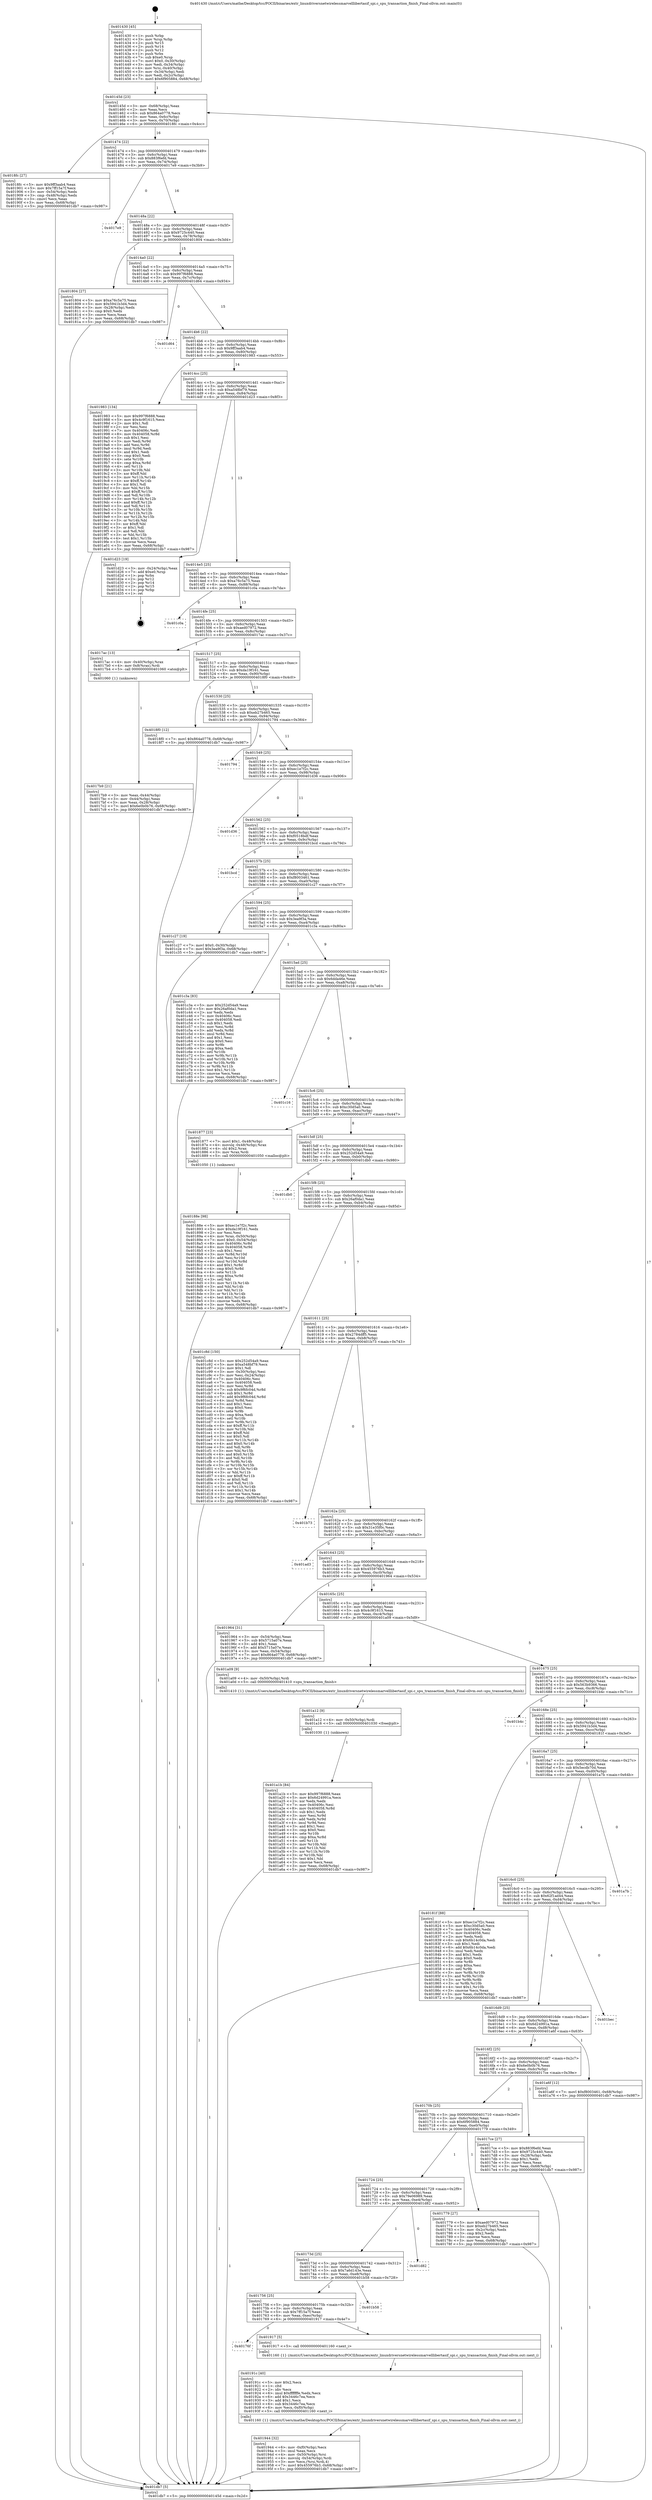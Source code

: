 digraph "0x401430" {
  label = "0x401430 (/mnt/c/Users/mathe/Desktop/tcc/POCII/binaries/extr_linuxdriversnetwirelessmarvelllibertasif_spi.c_spu_transaction_finish_Final-ollvm.out::main(0))"
  labelloc = "t"
  node[shape=record]

  Entry [label="",width=0.3,height=0.3,shape=circle,fillcolor=black,style=filled]
  "0x40145d" [label="{
     0x40145d [23]\l
     | [instrs]\l
     &nbsp;&nbsp;0x40145d \<+3\>: mov -0x68(%rbp),%eax\l
     &nbsp;&nbsp;0x401460 \<+2\>: mov %eax,%ecx\l
     &nbsp;&nbsp;0x401462 \<+6\>: sub $0x864a0778,%ecx\l
     &nbsp;&nbsp;0x401468 \<+3\>: mov %eax,-0x6c(%rbp)\l
     &nbsp;&nbsp;0x40146b \<+3\>: mov %ecx,-0x70(%rbp)\l
     &nbsp;&nbsp;0x40146e \<+6\>: je 00000000004018fc \<main+0x4cc\>\l
  }"]
  "0x4018fc" [label="{
     0x4018fc [27]\l
     | [instrs]\l
     &nbsp;&nbsp;0x4018fc \<+5\>: mov $0x9ff3aab4,%eax\l
     &nbsp;&nbsp;0x401901 \<+5\>: mov $0x7ff15a7f,%ecx\l
     &nbsp;&nbsp;0x401906 \<+3\>: mov -0x54(%rbp),%edx\l
     &nbsp;&nbsp;0x401909 \<+3\>: cmp -0x48(%rbp),%edx\l
     &nbsp;&nbsp;0x40190c \<+3\>: cmovl %ecx,%eax\l
     &nbsp;&nbsp;0x40190f \<+3\>: mov %eax,-0x68(%rbp)\l
     &nbsp;&nbsp;0x401912 \<+5\>: jmp 0000000000401db7 \<main+0x987\>\l
  }"]
  "0x401474" [label="{
     0x401474 [22]\l
     | [instrs]\l
     &nbsp;&nbsp;0x401474 \<+5\>: jmp 0000000000401479 \<main+0x49\>\l
     &nbsp;&nbsp;0x401479 \<+3\>: mov -0x6c(%rbp),%eax\l
     &nbsp;&nbsp;0x40147c \<+5\>: sub $0x883f6efd,%eax\l
     &nbsp;&nbsp;0x401481 \<+3\>: mov %eax,-0x74(%rbp)\l
     &nbsp;&nbsp;0x401484 \<+6\>: je 00000000004017e9 \<main+0x3b9\>\l
  }"]
  Exit [label="",width=0.3,height=0.3,shape=circle,fillcolor=black,style=filled,peripheries=2]
  "0x4017e9" [label="{
     0x4017e9\l
  }", style=dashed]
  "0x40148a" [label="{
     0x40148a [22]\l
     | [instrs]\l
     &nbsp;&nbsp;0x40148a \<+5\>: jmp 000000000040148f \<main+0x5f\>\l
     &nbsp;&nbsp;0x40148f \<+3\>: mov -0x6c(%rbp),%eax\l
     &nbsp;&nbsp;0x401492 \<+5\>: sub $0x9725c440,%eax\l
     &nbsp;&nbsp;0x401497 \<+3\>: mov %eax,-0x78(%rbp)\l
     &nbsp;&nbsp;0x40149a \<+6\>: je 0000000000401804 \<main+0x3d4\>\l
  }"]
  "0x401a1b" [label="{
     0x401a1b [84]\l
     | [instrs]\l
     &nbsp;&nbsp;0x401a1b \<+5\>: mov $0x997f6888,%eax\l
     &nbsp;&nbsp;0x401a20 \<+5\>: mov $0x6d24991a,%ecx\l
     &nbsp;&nbsp;0x401a25 \<+2\>: xor %edx,%edx\l
     &nbsp;&nbsp;0x401a27 \<+7\>: mov 0x40406c,%esi\l
     &nbsp;&nbsp;0x401a2e \<+8\>: mov 0x404058,%r8d\l
     &nbsp;&nbsp;0x401a36 \<+3\>: sub $0x1,%edx\l
     &nbsp;&nbsp;0x401a39 \<+3\>: mov %esi,%r9d\l
     &nbsp;&nbsp;0x401a3c \<+3\>: add %edx,%r9d\l
     &nbsp;&nbsp;0x401a3f \<+4\>: imul %r9d,%esi\l
     &nbsp;&nbsp;0x401a43 \<+3\>: and $0x1,%esi\l
     &nbsp;&nbsp;0x401a46 \<+3\>: cmp $0x0,%esi\l
     &nbsp;&nbsp;0x401a49 \<+4\>: sete %r10b\l
     &nbsp;&nbsp;0x401a4d \<+4\>: cmp $0xa,%r8d\l
     &nbsp;&nbsp;0x401a51 \<+4\>: setl %r11b\l
     &nbsp;&nbsp;0x401a55 \<+3\>: mov %r10b,%bl\l
     &nbsp;&nbsp;0x401a58 \<+3\>: and %r11b,%bl\l
     &nbsp;&nbsp;0x401a5b \<+3\>: xor %r11b,%r10b\l
     &nbsp;&nbsp;0x401a5e \<+3\>: or %r10b,%bl\l
     &nbsp;&nbsp;0x401a61 \<+3\>: test $0x1,%bl\l
     &nbsp;&nbsp;0x401a64 \<+3\>: cmovne %ecx,%eax\l
     &nbsp;&nbsp;0x401a67 \<+3\>: mov %eax,-0x68(%rbp)\l
     &nbsp;&nbsp;0x401a6a \<+5\>: jmp 0000000000401db7 \<main+0x987\>\l
  }"]
  "0x401804" [label="{
     0x401804 [27]\l
     | [instrs]\l
     &nbsp;&nbsp;0x401804 \<+5\>: mov $0xa76c5a75,%eax\l
     &nbsp;&nbsp;0x401809 \<+5\>: mov $0x5941b3d4,%ecx\l
     &nbsp;&nbsp;0x40180e \<+3\>: mov -0x28(%rbp),%edx\l
     &nbsp;&nbsp;0x401811 \<+3\>: cmp $0x0,%edx\l
     &nbsp;&nbsp;0x401814 \<+3\>: cmove %ecx,%eax\l
     &nbsp;&nbsp;0x401817 \<+3\>: mov %eax,-0x68(%rbp)\l
     &nbsp;&nbsp;0x40181a \<+5\>: jmp 0000000000401db7 \<main+0x987\>\l
  }"]
  "0x4014a0" [label="{
     0x4014a0 [22]\l
     | [instrs]\l
     &nbsp;&nbsp;0x4014a0 \<+5\>: jmp 00000000004014a5 \<main+0x75\>\l
     &nbsp;&nbsp;0x4014a5 \<+3\>: mov -0x6c(%rbp),%eax\l
     &nbsp;&nbsp;0x4014a8 \<+5\>: sub $0x997f6888,%eax\l
     &nbsp;&nbsp;0x4014ad \<+3\>: mov %eax,-0x7c(%rbp)\l
     &nbsp;&nbsp;0x4014b0 \<+6\>: je 0000000000401d64 \<main+0x934\>\l
  }"]
  "0x401a12" [label="{
     0x401a12 [9]\l
     | [instrs]\l
     &nbsp;&nbsp;0x401a12 \<+4\>: mov -0x50(%rbp),%rdi\l
     &nbsp;&nbsp;0x401a16 \<+5\>: call 0000000000401030 \<free@plt\>\l
     | [calls]\l
     &nbsp;&nbsp;0x401030 \{1\} (unknown)\l
  }"]
  "0x401d64" [label="{
     0x401d64\l
  }", style=dashed]
  "0x4014b6" [label="{
     0x4014b6 [22]\l
     | [instrs]\l
     &nbsp;&nbsp;0x4014b6 \<+5\>: jmp 00000000004014bb \<main+0x8b\>\l
     &nbsp;&nbsp;0x4014bb \<+3\>: mov -0x6c(%rbp),%eax\l
     &nbsp;&nbsp;0x4014be \<+5\>: sub $0x9ff3aab4,%eax\l
     &nbsp;&nbsp;0x4014c3 \<+3\>: mov %eax,-0x80(%rbp)\l
     &nbsp;&nbsp;0x4014c6 \<+6\>: je 0000000000401983 \<main+0x553\>\l
  }"]
  "0x401944" [label="{
     0x401944 [32]\l
     | [instrs]\l
     &nbsp;&nbsp;0x401944 \<+6\>: mov -0xf0(%rbp),%ecx\l
     &nbsp;&nbsp;0x40194a \<+3\>: imul %eax,%ecx\l
     &nbsp;&nbsp;0x40194d \<+4\>: mov -0x50(%rbp),%rsi\l
     &nbsp;&nbsp;0x401951 \<+4\>: movslq -0x54(%rbp),%rdi\l
     &nbsp;&nbsp;0x401955 \<+3\>: mov %ecx,(%rsi,%rdi,4)\l
     &nbsp;&nbsp;0x401958 \<+7\>: movl $0x455976b3,-0x68(%rbp)\l
     &nbsp;&nbsp;0x40195f \<+5\>: jmp 0000000000401db7 \<main+0x987\>\l
  }"]
  "0x401983" [label="{
     0x401983 [134]\l
     | [instrs]\l
     &nbsp;&nbsp;0x401983 \<+5\>: mov $0x997f6888,%eax\l
     &nbsp;&nbsp;0x401988 \<+5\>: mov $0x4c9f1615,%ecx\l
     &nbsp;&nbsp;0x40198d \<+2\>: mov $0x1,%dl\l
     &nbsp;&nbsp;0x40198f \<+2\>: xor %esi,%esi\l
     &nbsp;&nbsp;0x401991 \<+7\>: mov 0x40406c,%edi\l
     &nbsp;&nbsp;0x401998 \<+8\>: mov 0x404058,%r8d\l
     &nbsp;&nbsp;0x4019a0 \<+3\>: sub $0x1,%esi\l
     &nbsp;&nbsp;0x4019a3 \<+3\>: mov %edi,%r9d\l
     &nbsp;&nbsp;0x4019a6 \<+3\>: add %esi,%r9d\l
     &nbsp;&nbsp;0x4019a9 \<+4\>: imul %r9d,%edi\l
     &nbsp;&nbsp;0x4019ad \<+3\>: and $0x1,%edi\l
     &nbsp;&nbsp;0x4019b0 \<+3\>: cmp $0x0,%edi\l
     &nbsp;&nbsp;0x4019b3 \<+4\>: sete %r10b\l
     &nbsp;&nbsp;0x4019b7 \<+4\>: cmp $0xa,%r8d\l
     &nbsp;&nbsp;0x4019bb \<+4\>: setl %r11b\l
     &nbsp;&nbsp;0x4019bf \<+3\>: mov %r10b,%bl\l
     &nbsp;&nbsp;0x4019c2 \<+3\>: xor $0xff,%bl\l
     &nbsp;&nbsp;0x4019c5 \<+3\>: mov %r11b,%r14b\l
     &nbsp;&nbsp;0x4019c8 \<+4\>: xor $0xff,%r14b\l
     &nbsp;&nbsp;0x4019cc \<+3\>: xor $0x1,%dl\l
     &nbsp;&nbsp;0x4019cf \<+3\>: mov %bl,%r15b\l
     &nbsp;&nbsp;0x4019d2 \<+4\>: and $0xff,%r15b\l
     &nbsp;&nbsp;0x4019d6 \<+3\>: and %dl,%r10b\l
     &nbsp;&nbsp;0x4019d9 \<+3\>: mov %r14b,%r12b\l
     &nbsp;&nbsp;0x4019dc \<+4\>: and $0xff,%r12b\l
     &nbsp;&nbsp;0x4019e0 \<+3\>: and %dl,%r11b\l
     &nbsp;&nbsp;0x4019e3 \<+3\>: or %r10b,%r15b\l
     &nbsp;&nbsp;0x4019e6 \<+3\>: or %r11b,%r12b\l
     &nbsp;&nbsp;0x4019e9 \<+3\>: xor %r12b,%r15b\l
     &nbsp;&nbsp;0x4019ec \<+3\>: or %r14b,%bl\l
     &nbsp;&nbsp;0x4019ef \<+3\>: xor $0xff,%bl\l
     &nbsp;&nbsp;0x4019f2 \<+3\>: or $0x1,%dl\l
     &nbsp;&nbsp;0x4019f5 \<+2\>: and %dl,%bl\l
     &nbsp;&nbsp;0x4019f7 \<+3\>: or %bl,%r15b\l
     &nbsp;&nbsp;0x4019fa \<+4\>: test $0x1,%r15b\l
     &nbsp;&nbsp;0x4019fe \<+3\>: cmovne %ecx,%eax\l
     &nbsp;&nbsp;0x401a01 \<+3\>: mov %eax,-0x68(%rbp)\l
     &nbsp;&nbsp;0x401a04 \<+5\>: jmp 0000000000401db7 \<main+0x987\>\l
  }"]
  "0x4014cc" [label="{
     0x4014cc [25]\l
     | [instrs]\l
     &nbsp;&nbsp;0x4014cc \<+5\>: jmp 00000000004014d1 \<main+0xa1\>\l
     &nbsp;&nbsp;0x4014d1 \<+3\>: mov -0x6c(%rbp),%eax\l
     &nbsp;&nbsp;0x4014d4 \<+5\>: sub $0xa548bf79,%eax\l
     &nbsp;&nbsp;0x4014d9 \<+6\>: mov %eax,-0x84(%rbp)\l
     &nbsp;&nbsp;0x4014df \<+6\>: je 0000000000401d23 \<main+0x8f3\>\l
  }"]
  "0x40191c" [label="{
     0x40191c [40]\l
     | [instrs]\l
     &nbsp;&nbsp;0x40191c \<+5\>: mov $0x2,%ecx\l
     &nbsp;&nbsp;0x401921 \<+1\>: cltd\l
     &nbsp;&nbsp;0x401922 \<+2\>: idiv %ecx\l
     &nbsp;&nbsp;0x401924 \<+6\>: imul $0xfffffffe,%edx,%ecx\l
     &nbsp;&nbsp;0x40192a \<+6\>: add $0x3446c7ea,%ecx\l
     &nbsp;&nbsp;0x401930 \<+3\>: add $0x1,%ecx\l
     &nbsp;&nbsp;0x401933 \<+6\>: sub $0x3446c7ea,%ecx\l
     &nbsp;&nbsp;0x401939 \<+6\>: mov %ecx,-0xf0(%rbp)\l
     &nbsp;&nbsp;0x40193f \<+5\>: call 0000000000401160 \<next_i\>\l
     | [calls]\l
     &nbsp;&nbsp;0x401160 \{1\} (/mnt/c/Users/mathe/Desktop/tcc/POCII/binaries/extr_linuxdriversnetwirelessmarvelllibertasif_spi.c_spu_transaction_finish_Final-ollvm.out::next_i)\l
  }"]
  "0x401d23" [label="{
     0x401d23 [19]\l
     | [instrs]\l
     &nbsp;&nbsp;0x401d23 \<+3\>: mov -0x24(%rbp),%eax\l
     &nbsp;&nbsp;0x401d26 \<+7\>: add $0xe0,%rsp\l
     &nbsp;&nbsp;0x401d2d \<+1\>: pop %rbx\l
     &nbsp;&nbsp;0x401d2e \<+2\>: pop %r12\l
     &nbsp;&nbsp;0x401d30 \<+2\>: pop %r14\l
     &nbsp;&nbsp;0x401d32 \<+2\>: pop %r15\l
     &nbsp;&nbsp;0x401d34 \<+1\>: pop %rbp\l
     &nbsp;&nbsp;0x401d35 \<+1\>: ret\l
  }"]
  "0x4014e5" [label="{
     0x4014e5 [25]\l
     | [instrs]\l
     &nbsp;&nbsp;0x4014e5 \<+5\>: jmp 00000000004014ea \<main+0xba\>\l
     &nbsp;&nbsp;0x4014ea \<+3\>: mov -0x6c(%rbp),%eax\l
     &nbsp;&nbsp;0x4014ed \<+5\>: sub $0xa76c5a75,%eax\l
     &nbsp;&nbsp;0x4014f2 \<+6\>: mov %eax,-0x88(%rbp)\l
     &nbsp;&nbsp;0x4014f8 \<+6\>: je 0000000000401c0a \<main+0x7da\>\l
  }"]
  "0x40176f" [label="{
     0x40176f\l
  }", style=dashed]
  "0x401c0a" [label="{
     0x401c0a\l
  }", style=dashed]
  "0x4014fe" [label="{
     0x4014fe [25]\l
     | [instrs]\l
     &nbsp;&nbsp;0x4014fe \<+5\>: jmp 0000000000401503 \<main+0xd3\>\l
     &nbsp;&nbsp;0x401503 \<+3\>: mov -0x6c(%rbp),%eax\l
     &nbsp;&nbsp;0x401506 \<+5\>: sub $0xaed07972,%eax\l
     &nbsp;&nbsp;0x40150b \<+6\>: mov %eax,-0x8c(%rbp)\l
     &nbsp;&nbsp;0x401511 \<+6\>: je 00000000004017ac \<main+0x37c\>\l
  }"]
  "0x401917" [label="{
     0x401917 [5]\l
     | [instrs]\l
     &nbsp;&nbsp;0x401917 \<+5\>: call 0000000000401160 \<next_i\>\l
     | [calls]\l
     &nbsp;&nbsp;0x401160 \{1\} (/mnt/c/Users/mathe/Desktop/tcc/POCII/binaries/extr_linuxdriversnetwirelessmarvelllibertasif_spi.c_spu_transaction_finish_Final-ollvm.out::next_i)\l
  }"]
  "0x4017ac" [label="{
     0x4017ac [13]\l
     | [instrs]\l
     &nbsp;&nbsp;0x4017ac \<+4\>: mov -0x40(%rbp),%rax\l
     &nbsp;&nbsp;0x4017b0 \<+4\>: mov 0x8(%rax),%rdi\l
     &nbsp;&nbsp;0x4017b4 \<+5\>: call 0000000000401060 \<atoi@plt\>\l
     | [calls]\l
     &nbsp;&nbsp;0x401060 \{1\} (unknown)\l
  }"]
  "0x401517" [label="{
     0x401517 [25]\l
     | [instrs]\l
     &nbsp;&nbsp;0x401517 \<+5\>: jmp 000000000040151c \<main+0xec\>\l
     &nbsp;&nbsp;0x40151c \<+3\>: mov -0x6c(%rbp),%eax\l
     &nbsp;&nbsp;0x40151f \<+5\>: sub $0xda19f161,%eax\l
     &nbsp;&nbsp;0x401524 \<+6\>: mov %eax,-0x90(%rbp)\l
     &nbsp;&nbsp;0x40152a \<+6\>: je 00000000004018f0 \<main+0x4c0\>\l
  }"]
  "0x401756" [label="{
     0x401756 [25]\l
     | [instrs]\l
     &nbsp;&nbsp;0x401756 \<+5\>: jmp 000000000040175b \<main+0x32b\>\l
     &nbsp;&nbsp;0x40175b \<+3\>: mov -0x6c(%rbp),%eax\l
     &nbsp;&nbsp;0x40175e \<+5\>: sub $0x7ff15a7f,%eax\l
     &nbsp;&nbsp;0x401763 \<+6\>: mov %eax,-0xec(%rbp)\l
     &nbsp;&nbsp;0x401769 \<+6\>: je 0000000000401917 \<main+0x4e7\>\l
  }"]
  "0x4018f0" [label="{
     0x4018f0 [12]\l
     | [instrs]\l
     &nbsp;&nbsp;0x4018f0 \<+7\>: movl $0x864a0778,-0x68(%rbp)\l
     &nbsp;&nbsp;0x4018f7 \<+5\>: jmp 0000000000401db7 \<main+0x987\>\l
  }"]
  "0x401530" [label="{
     0x401530 [25]\l
     | [instrs]\l
     &nbsp;&nbsp;0x401530 \<+5\>: jmp 0000000000401535 \<main+0x105\>\l
     &nbsp;&nbsp;0x401535 \<+3\>: mov -0x6c(%rbp),%eax\l
     &nbsp;&nbsp;0x401538 \<+5\>: sub $0xeb27b465,%eax\l
     &nbsp;&nbsp;0x40153d \<+6\>: mov %eax,-0x94(%rbp)\l
     &nbsp;&nbsp;0x401543 \<+6\>: je 0000000000401794 \<main+0x364\>\l
  }"]
  "0x401b58" [label="{
     0x401b58\l
  }", style=dashed]
  "0x401794" [label="{
     0x401794\l
  }", style=dashed]
  "0x401549" [label="{
     0x401549 [25]\l
     | [instrs]\l
     &nbsp;&nbsp;0x401549 \<+5\>: jmp 000000000040154e \<main+0x11e\>\l
     &nbsp;&nbsp;0x40154e \<+3\>: mov -0x6c(%rbp),%eax\l
     &nbsp;&nbsp;0x401551 \<+5\>: sub $0xec1e7f2c,%eax\l
     &nbsp;&nbsp;0x401556 \<+6\>: mov %eax,-0x98(%rbp)\l
     &nbsp;&nbsp;0x40155c \<+6\>: je 0000000000401d36 \<main+0x906\>\l
  }"]
  "0x40173d" [label="{
     0x40173d [25]\l
     | [instrs]\l
     &nbsp;&nbsp;0x40173d \<+5\>: jmp 0000000000401742 \<main+0x312\>\l
     &nbsp;&nbsp;0x401742 \<+3\>: mov -0x6c(%rbp),%eax\l
     &nbsp;&nbsp;0x401745 \<+5\>: sub $0x7a6d143e,%eax\l
     &nbsp;&nbsp;0x40174a \<+6\>: mov %eax,-0xe8(%rbp)\l
     &nbsp;&nbsp;0x401750 \<+6\>: je 0000000000401b58 \<main+0x728\>\l
  }"]
  "0x401d36" [label="{
     0x401d36\l
  }", style=dashed]
  "0x401562" [label="{
     0x401562 [25]\l
     | [instrs]\l
     &nbsp;&nbsp;0x401562 \<+5\>: jmp 0000000000401567 \<main+0x137\>\l
     &nbsp;&nbsp;0x401567 \<+3\>: mov -0x6c(%rbp),%eax\l
     &nbsp;&nbsp;0x40156a \<+5\>: sub $0xf0518bdf,%eax\l
     &nbsp;&nbsp;0x40156f \<+6\>: mov %eax,-0x9c(%rbp)\l
     &nbsp;&nbsp;0x401575 \<+6\>: je 0000000000401bcd \<main+0x79d\>\l
  }"]
  "0x401d82" [label="{
     0x401d82\l
  }", style=dashed]
  "0x401bcd" [label="{
     0x401bcd\l
  }", style=dashed]
  "0x40157b" [label="{
     0x40157b [25]\l
     | [instrs]\l
     &nbsp;&nbsp;0x40157b \<+5\>: jmp 0000000000401580 \<main+0x150\>\l
     &nbsp;&nbsp;0x401580 \<+3\>: mov -0x6c(%rbp),%eax\l
     &nbsp;&nbsp;0x401583 \<+5\>: sub $0xf8003461,%eax\l
     &nbsp;&nbsp;0x401588 \<+6\>: mov %eax,-0xa0(%rbp)\l
     &nbsp;&nbsp;0x40158e \<+6\>: je 0000000000401c27 \<main+0x7f7\>\l
  }"]
  "0x40188e" [label="{
     0x40188e [98]\l
     | [instrs]\l
     &nbsp;&nbsp;0x40188e \<+5\>: mov $0xec1e7f2c,%ecx\l
     &nbsp;&nbsp;0x401893 \<+5\>: mov $0xda19f161,%edx\l
     &nbsp;&nbsp;0x401898 \<+2\>: xor %esi,%esi\l
     &nbsp;&nbsp;0x40189a \<+4\>: mov %rax,-0x50(%rbp)\l
     &nbsp;&nbsp;0x40189e \<+7\>: movl $0x0,-0x54(%rbp)\l
     &nbsp;&nbsp;0x4018a5 \<+8\>: mov 0x40406c,%r8d\l
     &nbsp;&nbsp;0x4018ad \<+8\>: mov 0x404058,%r9d\l
     &nbsp;&nbsp;0x4018b5 \<+3\>: sub $0x1,%esi\l
     &nbsp;&nbsp;0x4018b8 \<+3\>: mov %r8d,%r10d\l
     &nbsp;&nbsp;0x4018bb \<+3\>: add %esi,%r10d\l
     &nbsp;&nbsp;0x4018be \<+4\>: imul %r10d,%r8d\l
     &nbsp;&nbsp;0x4018c2 \<+4\>: and $0x1,%r8d\l
     &nbsp;&nbsp;0x4018c6 \<+4\>: cmp $0x0,%r8d\l
     &nbsp;&nbsp;0x4018ca \<+4\>: sete %r11b\l
     &nbsp;&nbsp;0x4018ce \<+4\>: cmp $0xa,%r9d\l
     &nbsp;&nbsp;0x4018d2 \<+3\>: setl %bl\l
     &nbsp;&nbsp;0x4018d5 \<+3\>: mov %r11b,%r14b\l
     &nbsp;&nbsp;0x4018d8 \<+3\>: and %bl,%r14b\l
     &nbsp;&nbsp;0x4018db \<+3\>: xor %bl,%r11b\l
     &nbsp;&nbsp;0x4018de \<+3\>: or %r11b,%r14b\l
     &nbsp;&nbsp;0x4018e1 \<+4\>: test $0x1,%r14b\l
     &nbsp;&nbsp;0x4018e5 \<+3\>: cmovne %edx,%ecx\l
     &nbsp;&nbsp;0x4018e8 \<+3\>: mov %ecx,-0x68(%rbp)\l
     &nbsp;&nbsp;0x4018eb \<+5\>: jmp 0000000000401db7 \<main+0x987\>\l
  }"]
  "0x401c27" [label="{
     0x401c27 [19]\l
     | [instrs]\l
     &nbsp;&nbsp;0x401c27 \<+7\>: movl $0x0,-0x30(%rbp)\l
     &nbsp;&nbsp;0x401c2e \<+7\>: movl $0x3ea9f3a,-0x68(%rbp)\l
     &nbsp;&nbsp;0x401c35 \<+5\>: jmp 0000000000401db7 \<main+0x987\>\l
  }"]
  "0x401594" [label="{
     0x401594 [25]\l
     | [instrs]\l
     &nbsp;&nbsp;0x401594 \<+5\>: jmp 0000000000401599 \<main+0x169\>\l
     &nbsp;&nbsp;0x401599 \<+3\>: mov -0x6c(%rbp),%eax\l
     &nbsp;&nbsp;0x40159c \<+5\>: sub $0x3ea9f3a,%eax\l
     &nbsp;&nbsp;0x4015a1 \<+6\>: mov %eax,-0xa4(%rbp)\l
     &nbsp;&nbsp;0x4015a7 \<+6\>: je 0000000000401c3a \<main+0x80a\>\l
  }"]
  "0x4017b9" [label="{
     0x4017b9 [21]\l
     | [instrs]\l
     &nbsp;&nbsp;0x4017b9 \<+3\>: mov %eax,-0x44(%rbp)\l
     &nbsp;&nbsp;0x4017bc \<+3\>: mov -0x44(%rbp),%eax\l
     &nbsp;&nbsp;0x4017bf \<+3\>: mov %eax,-0x28(%rbp)\l
     &nbsp;&nbsp;0x4017c2 \<+7\>: movl $0x6e0b0b76,-0x68(%rbp)\l
     &nbsp;&nbsp;0x4017c9 \<+5\>: jmp 0000000000401db7 \<main+0x987\>\l
  }"]
  "0x401c3a" [label="{
     0x401c3a [83]\l
     | [instrs]\l
     &nbsp;&nbsp;0x401c3a \<+5\>: mov $0x252d54a9,%eax\l
     &nbsp;&nbsp;0x401c3f \<+5\>: mov $0x26af0da1,%ecx\l
     &nbsp;&nbsp;0x401c44 \<+2\>: xor %edx,%edx\l
     &nbsp;&nbsp;0x401c46 \<+7\>: mov 0x40406c,%esi\l
     &nbsp;&nbsp;0x401c4d \<+7\>: mov 0x404058,%edi\l
     &nbsp;&nbsp;0x401c54 \<+3\>: sub $0x1,%edx\l
     &nbsp;&nbsp;0x401c57 \<+3\>: mov %esi,%r8d\l
     &nbsp;&nbsp;0x401c5a \<+3\>: add %edx,%r8d\l
     &nbsp;&nbsp;0x401c5d \<+4\>: imul %r8d,%esi\l
     &nbsp;&nbsp;0x401c61 \<+3\>: and $0x1,%esi\l
     &nbsp;&nbsp;0x401c64 \<+3\>: cmp $0x0,%esi\l
     &nbsp;&nbsp;0x401c67 \<+4\>: sete %r9b\l
     &nbsp;&nbsp;0x401c6b \<+3\>: cmp $0xa,%edi\l
     &nbsp;&nbsp;0x401c6e \<+4\>: setl %r10b\l
     &nbsp;&nbsp;0x401c72 \<+3\>: mov %r9b,%r11b\l
     &nbsp;&nbsp;0x401c75 \<+3\>: and %r10b,%r11b\l
     &nbsp;&nbsp;0x401c78 \<+3\>: xor %r10b,%r9b\l
     &nbsp;&nbsp;0x401c7b \<+3\>: or %r9b,%r11b\l
     &nbsp;&nbsp;0x401c7e \<+4\>: test $0x1,%r11b\l
     &nbsp;&nbsp;0x401c82 \<+3\>: cmovne %ecx,%eax\l
     &nbsp;&nbsp;0x401c85 \<+3\>: mov %eax,-0x68(%rbp)\l
     &nbsp;&nbsp;0x401c88 \<+5\>: jmp 0000000000401db7 \<main+0x987\>\l
  }"]
  "0x4015ad" [label="{
     0x4015ad [25]\l
     | [instrs]\l
     &nbsp;&nbsp;0x4015ad \<+5\>: jmp 00000000004015b2 \<main+0x182\>\l
     &nbsp;&nbsp;0x4015b2 \<+3\>: mov -0x6c(%rbp),%eax\l
     &nbsp;&nbsp;0x4015b5 \<+5\>: sub $0x6dda46e,%eax\l
     &nbsp;&nbsp;0x4015ba \<+6\>: mov %eax,-0xa8(%rbp)\l
     &nbsp;&nbsp;0x4015c0 \<+6\>: je 0000000000401c16 \<main+0x7e6\>\l
  }"]
  "0x401430" [label="{
     0x401430 [45]\l
     | [instrs]\l
     &nbsp;&nbsp;0x401430 \<+1\>: push %rbp\l
     &nbsp;&nbsp;0x401431 \<+3\>: mov %rsp,%rbp\l
     &nbsp;&nbsp;0x401434 \<+2\>: push %r15\l
     &nbsp;&nbsp;0x401436 \<+2\>: push %r14\l
     &nbsp;&nbsp;0x401438 \<+2\>: push %r12\l
     &nbsp;&nbsp;0x40143a \<+1\>: push %rbx\l
     &nbsp;&nbsp;0x40143b \<+7\>: sub $0xe0,%rsp\l
     &nbsp;&nbsp;0x401442 \<+7\>: movl $0x0,-0x30(%rbp)\l
     &nbsp;&nbsp;0x401449 \<+3\>: mov %edi,-0x34(%rbp)\l
     &nbsp;&nbsp;0x40144c \<+4\>: mov %rsi,-0x40(%rbp)\l
     &nbsp;&nbsp;0x401450 \<+3\>: mov -0x34(%rbp),%edi\l
     &nbsp;&nbsp;0x401453 \<+3\>: mov %edi,-0x2c(%rbp)\l
     &nbsp;&nbsp;0x401456 \<+7\>: movl $0x6f905884,-0x68(%rbp)\l
  }"]
  "0x401c16" [label="{
     0x401c16\l
  }", style=dashed]
  "0x4015c6" [label="{
     0x4015c6 [25]\l
     | [instrs]\l
     &nbsp;&nbsp;0x4015c6 \<+5\>: jmp 00000000004015cb \<main+0x19b\>\l
     &nbsp;&nbsp;0x4015cb \<+3\>: mov -0x6c(%rbp),%eax\l
     &nbsp;&nbsp;0x4015ce \<+5\>: sub $0xc30d5a0,%eax\l
     &nbsp;&nbsp;0x4015d3 \<+6\>: mov %eax,-0xac(%rbp)\l
     &nbsp;&nbsp;0x4015d9 \<+6\>: je 0000000000401877 \<main+0x447\>\l
  }"]
  "0x401db7" [label="{
     0x401db7 [5]\l
     | [instrs]\l
     &nbsp;&nbsp;0x401db7 \<+5\>: jmp 000000000040145d \<main+0x2d\>\l
  }"]
  "0x401877" [label="{
     0x401877 [23]\l
     | [instrs]\l
     &nbsp;&nbsp;0x401877 \<+7\>: movl $0x1,-0x48(%rbp)\l
     &nbsp;&nbsp;0x40187e \<+4\>: movslq -0x48(%rbp),%rax\l
     &nbsp;&nbsp;0x401882 \<+4\>: shl $0x2,%rax\l
     &nbsp;&nbsp;0x401886 \<+3\>: mov %rax,%rdi\l
     &nbsp;&nbsp;0x401889 \<+5\>: call 0000000000401050 \<malloc@plt\>\l
     | [calls]\l
     &nbsp;&nbsp;0x401050 \{1\} (unknown)\l
  }"]
  "0x4015df" [label="{
     0x4015df [25]\l
     | [instrs]\l
     &nbsp;&nbsp;0x4015df \<+5\>: jmp 00000000004015e4 \<main+0x1b4\>\l
     &nbsp;&nbsp;0x4015e4 \<+3\>: mov -0x6c(%rbp),%eax\l
     &nbsp;&nbsp;0x4015e7 \<+5\>: sub $0x252d54a9,%eax\l
     &nbsp;&nbsp;0x4015ec \<+6\>: mov %eax,-0xb0(%rbp)\l
     &nbsp;&nbsp;0x4015f2 \<+6\>: je 0000000000401db0 \<main+0x980\>\l
  }"]
  "0x401724" [label="{
     0x401724 [25]\l
     | [instrs]\l
     &nbsp;&nbsp;0x401724 \<+5\>: jmp 0000000000401729 \<main+0x2f9\>\l
     &nbsp;&nbsp;0x401729 \<+3\>: mov -0x6c(%rbp),%eax\l
     &nbsp;&nbsp;0x40172c \<+5\>: sub $0x79e06989,%eax\l
     &nbsp;&nbsp;0x401731 \<+6\>: mov %eax,-0xe4(%rbp)\l
     &nbsp;&nbsp;0x401737 \<+6\>: je 0000000000401d82 \<main+0x952\>\l
  }"]
  "0x401db0" [label="{
     0x401db0\l
  }", style=dashed]
  "0x4015f8" [label="{
     0x4015f8 [25]\l
     | [instrs]\l
     &nbsp;&nbsp;0x4015f8 \<+5\>: jmp 00000000004015fd \<main+0x1cd\>\l
     &nbsp;&nbsp;0x4015fd \<+3\>: mov -0x6c(%rbp),%eax\l
     &nbsp;&nbsp;0x401600 \<+5\>: sub $0x26af0da1,%eax\l
     &nbsp;&nbsp;0x401605 \<+6\>: mov %eax,-0xb4(%rbp)\l
     &nbsp;&nbsp;0x40160b \<+6\>: je 0000000000401c8d \<main+0x85d\>\l
  }"]
  "0x401779" [label="{
     0x401779 [27]\l
     | [instrs]\l
     &nbsp;&nbsp;0x401779 \<+5\>: mov $0xaed07972,%eax\l
     &nbsp;&nbsp;0x40177e \<+5\>: mov $0xeb27b465,%ecx\l
     &nbsp;&nbsp;0x401783 \<+3\>: mov -0x2c(%rbp),%edx\l
     &nbsp;&nbsp;0x401786 \<+3\>: cmp $0x2,%edx\l
     &nbsp;&nbsp;0x401789 \<+3\>: cmovne %ecx,%eax\l
     &nbsp;&nbsp;0x40178c \<+3\>: mov %eax,-0x68(%rbp)\l
     &nbsp;&nbsp;0x40178f \<+5\>: jmp 0000000000401db7 \<main+0x987\>\l
  }"]
  "0x401c8d" [label="{
     0x401c8d [150]\l
     | [instrs]\l
     &nbsp;&nbsp;0x401c8d \<+5\>: mov $0x252d54a9,%eax\l
     &nbsp;&nbsp;0x401c92 \<+5\>: mov $0xa548bf79,%ecx\l
     &nbsp;&nbsp;0x401c97 \<+2\>: mov $0x1,%dl\l
     &nbsp;&nbsp;0x401c99 \<+3\>: mov -0x30(%rbp),%esi\l
     &nbsp;&nbsp;0x401c9c \<+3\>: mov %esi,-0x24(%rbp)\l
     &nbsp;&nbsp;0x401c9f \<+7\>: mov 0x40406c,%esi\l
     &nbsp;&nbsp;0x401ca6 \<+7\>: mov 0x404058,%edi\l
     &nbsp;&nbsp;0x401cad \<+3\>: mov %esi,%r8d\l
     &nbsp;&nbsp;0x401cb0 \<+7\>: sub $0x9f6fc04d,%r8d\l
     &nbsp;&nbsp;0x401cb7 \<+4\>: sub $0x1,%r8d\l
     &nbsp;&nbsp;0x401cbb \<+7\>: add $0x9f6fc04d,%r8d\l
     &nbsp;&nbsp;0x401cc2 \<+4\>: imul %r8d,%esi\l
     &nbsp;&nbsp;0x401cc6 \<+3\>: and $0x1,%esi\l
     &nbsp;&nbsp;0x401cc9 \<+3\>: cmp $0x0,%esi\l
     &nbsp;&nbsp;0x401ccc \<+4\>: sete %r9b\l
     &nbsp;&nbsp;0x401cd0 \<+3\>: cmp $0xa,%edi\l
     &nbsp;&nbsp;0x401cd3 \<+4\>: setl %r10b\l
     &nbsp;&nbsp;0x401cd7 \<+3\>: mov %r9b,%r11b\l
     &nbsp;&nbsp;0x401cda \<+4\>: xor $0xff,%r11b\l
     &nbsp;&nbsp;0x401cde \<+3\>: mov %r10b,%bl\l
     &nbsp;&nbsp;0x401ce1 \<+3\>: xor $0xff,%bl\l
     &nbsp;&nbsp;0x401ce4 \<+3\>: xor $0x0,%dl\l
     &nbsp;&nbsp;0x401ce7 \<+3\>: mov %r11b,%r14b\l
     &nbsp;&nbsp;0x401cea \<+4\>: and $0x0,%r14b\l
     &nbsp;&nbsp;0x401cee \<+3\>: and %dl,%r9b\l
     &nbsp;&nbsp;0x401cf1 \<+3\>: mov %bl,%r15b\l
     &nbsp;&nbsp;0x401cf4 \<+4\>: and $0x0,%r15b\l
     &nbsp;&nbsp;0x401cf8 \<+3\>: and %dl,%r10b\l
     &nbsp;&nbsp;0x401cfb \<+3\>: or %r9b,%r14b\l
     &nbsp;&nbsp;0x401cfe \<+3\>: or %r10b,%r15b\l
     &nbsp;&nbsp;0x401d01 \<+3\>: xor %r15b,%r14b\l
     &nbsp;&nbsp;0x401d04 \<+3\>: or %bl,%r11b\l
     &nbsp;&nbsp;0x401d07 \<+4\>: xor $0xff,%r11b\l
     &nbsp;&nbsp;0x401d0b \<+3\>: or $0x0,%dl\l
     &nbsp;&nbsp;0x401d0e \<+3\>: and %dl,%r11b\l
     &nbsp;&nbsp;0x401d11 \<+3\>: or %r11b,%r14b\l
     &nbsp;&nbsp;0x401d14 \<+4\>: test $0x1,%r14b\l
     &nbsp;&nbsp;0x401d18 \<+3\>: cmovne %ecx,%eax\l
     &nbsp;&nbsp;0x401d1b \<+3\>: mov %eax,-0x68(%rbp)\l
     &nbsp;&nbsp;0x401d1e \<+5\>: jmp 0000000000401db7 \<main+0x987\>\l
  }"]
  "0x401611" [label="{
     0x401611 [25]\l
     | [instrs]\l
     &nbsp;&nbsp;0x401611 \<+5\>: jmp 0000000000401616 \<main+0x1e6\>\l
     &nbsp;&nbsp;0x401616 \<+3\>: mov -0x6c(%rbp),%eax\l
     &nbsp;&nbsp;0x401619 \<+5\>: sub $0x2784dff5,%eax\l
     &nbsp;&nbsp;0x40161e \<+6\>: mov %eax,-0xb8(%rbp)\l
     &nbsp;&nbsp;0x401624 \<+6\>: je 0000000000401b73 \<main+0x743\>\l
  }"]
  "0x40170b" [label="{
     0x40170b [25]\l
     | [instrs]\l
     &nbsp;&nbsp;0x40170b \<+5\>: jmp 0000000000401710 \<main+0x2e0\>\l
     &nbsp;&nbsp;0x401710 \<+3\>: mov -0x6c(%rbp),%eax\l
     &nbsp;&nbsp;0x401713 \<+5\>: sub $0x6f905884,%eax\l
     &nbsp;&nbsp;0x401718 \<+6\>: mov %eax,-0xe0(%rbp)\l
     &nbsp;&nbsp;0x40171e \<+6\>: je 0000000000401779 \<main+0x349\>\l
  }"]
  "0x401b73" [label="{
     0x401b73\l
  }", style=dashed]
  "0x40162a" [label="{
     0x40162a [25]\l
     | [instrs]\l
     &nbsp;&nbsp;0x40162a \<+5\>: jmp 000000000040162f \<main+0x1ff\>\l
     &nbsp;&nbsp;0x40162f \<+3\>: mov -0x6c(%rbp),%eax\l
     &nbsp;&nbsp;0x401632 \<+5\>: sub $0x31e35f0c,%eax\l
     &nbsp;&nbsp;0x401637 \<+6\>: mov %eax,-0xbc(%rbp)\l
     &nbsp;&nbsp;0x40163d \<+6\>: je 0000000000401ad3 \<main+0x6a3\>\l
  }"]
  "0x4017ce" [label="{
     0x4017ce [27]\l
     | [instrs]\l
     &nbsp;&nbsp;0x4017ce \<+5\>: mov $0x883f6efd,%eax\l
     &nbsp;&nbsp;0x4017d3 \<+5\>: mov $0x9725c440,%ecx\l
     &nbsp;&nbsp;0x4017d8 \<+3\>: mov -0x28(%rbp),%edx\l
     &nbsp;&nbsp;0x4017db \<+3\>: cmp $0x1,%edx\l
     &nbsp;&nbsp;0x4017de \<+3\>: cmovl %ecx,%eax\l
     &nbsp;&nbsp;0x4017e1 \<+3\>: mov %eax,-0x68(%rbp)\l
     &nbsp;&nbsp;0x4017e4 \<+5\>: jmp 0000000000401db7 \<main+0x987\>\l
  }"]
  "0x401ad3" [label="{
     0x401ad3\l
  }", style=dashed]
  "0x401643" [label="{
     0x401643 [25]\l
     | [instrs]\l
     &nbsp;&nbsp;0x401643 \<+5\>: jmp 0000000000401648 \<main+0x218\>\l
     &nbsp;&nbsp;0x401648 \<+3\>: mov -0x6c(%rbp),%eax\l
     &nbsp;&nbsp;0x40164b \<+5\>: sub $0x455976b3,%eax\l
     &nbsp;&nbsp;0x401650 \<+6\>: mov %eax,-0xc0(%rbp)\l
     &nbsp;&nbsp;0x401656 \<+6\>: je 0000000000401964 \<main+0x534\>\l
  }"]
  "0x4016f2" [label="{
     0x4016f2 [25]\l
     | [instrs]\l
     &nbsp;&nbsp;0x4016f2 \<+5\>: jmp 00000000004016f7 \<main+0x2c7\>\l
     &nbsp;&nbsp;0x4016f7 \<+3\>: mov -0x6c(%rbp),%eax\l
     &nbsp;&nbsp;0x4016fa \<+5\>: sub $0x6e0b0b76,%eax\l
     &nbsp;&nbsp;0x4016ff \<+6\>: mov %eax,-0xdc(%rbp)\l
     &nbsp;&nbsp;0x401705 \<+6\>: je 00000000004017ce \<main+0x39e\>\l
  }"]
  "0x401964" [label="{
     0x401964 [31]\l
     | [instrs]\l
     &nbsp;&nbsp;0x401964 \<+3\>: mov -0x54(%rbp),%eax\l
     &nbsp;&nbsp;0x401967 \<+5\>: sub $0x5715a07e,%eax\l
     &nbsp;&nbsp;0x40196c \<+3\>: add $0x1,%eax\l
     &nbsp;&nbsp;0x40196f \<+5\>: add $0x5715a07e,%eax\l
     &nbsp;&nbsp;0x401974 \<+3\>: mov %eax,-0x54(%rbp)\l
     &nbsp;&nbsp;0x401977 \<+7\>: movl $0x864a0778,-0x68(%rbp)\l
     &nbsp;&nbsp;0x40197e \<+5\>: jmp 0000000000401db7 \<main+0x987\>\l
  }"]
  "0x40165c" [label="{
     0x40165c [25]\l
     | [instrs]\l
     &nbsp;&nbsp;0x40165c \<+5\>: jmp 0000000000401661 \<main+0x231\>\l
     &nbsp;&nbsp;0x401661 \<+3\>: mov -0x6c(%rbp),%eax\l
     &nbsp;&nbsp;0x401664 \<+5\>: sub $0x4c9f1615,%eax\l
     &nbsp;&nbsp;0x401669 \<+6\>: mov %eax,-0xc4(%rbp)\l
     &nbsp;&nbsp;0x40166f \<+6\>: je 0000000000401a09 \<main+0x5d9\>\l
  }"]
  "0x401a6f" [label="{
     0x401a6f [12]\l
     | [instrs]\l
     &nbsp;&nbsp;0x401a6f \<+7\>: movl $0xf8003461,-0x68(%rbp)\l
     &nbsp;&nbsp;0x401a76 \<+5\>: jmp 0000000000401db7 \<main+0x987\>\l
  }"]
  "0x401a09" [label="{
     0x401a09 [9]\l
     | [instrs]\l
     &nbsp;&nbsp;0x401a09 \<+4\>: mov -0x50(%rbp),%rdi\l
     &nbsp;&nbsp;0x401a0d \<+5\>: call 0000000000401410 \<spu_transaction_finish\>\l
     | [calls]\l
     &nbsp;&nbsp;0x401410 \{1\} (/mnt/c/Users/mathe/Desktop/tcc/POCII/binaries/extr_linuxdriversnetwirelessmarvelllibertasif_spi.c_spu_transaction_finish_Final-ollvm.out::spu_transaction_finish)\l
  }"]
  "0x401675" [label="{
     0x401675 [25]\l
     | [instrs]\l
     &nbsp;&nbsp;0x401675 \<+5\>: jmp 000000000040167a \<main+0x24a\>\l
     &nbsp;&nbsp;0x40167a \<+3\>: mov -0x6c(%rbp),%eax\l
     &nbsp;&nbsp;0x40167d \<+5\>: sub $0x563b9366,%eax\l
     &nbsp;&nbsp;0x401682 \<+6\>: mov %eax,-0xc8(%rbp)\l
     &nbsp;&nbsp;0x401688 \<+6\>: je 0000000000401b4c \<main+0x71c\>\l
  }"]
  "0x4016d9" [label="{
     0x4016d9 [25]\l
     | [instrs]\l
     &nbsp;&nbsp;0x4016d9 \<+5\>: jmp 00000000004016de \<main+0x2ae\>\l
     &nbsp;&nbsp;0x4016de \<+3\>: mov -0x6c(%rbp),%eax\l
     &nbsp;&nbsp;0x4016e1 \<+5\>: sub $0x6d24991a,%eax\l
     &nbsp;&nbsp;0x4016e6 \<+6\>: mov %eax,-0xd8(%rbp)\l
     &nbsp;&nbsp;0x4016ec \<+6\>: je 0000000000401a6f \<main+0x63f\>\l
  }"]
  "0x401b4c" [label="{
     0x401b4c\l
  }", style=dashed]
  "0x40168e" [label="{
     0x40168e [25]\l
     | [instrs]\l
     &nbsp;&nbsp;0x40168e \<+5\>: jmp 0000000000401693 \<main+0x263\>\l
     &nbsp;&nbsp;0x401693 \<+3\>: mov -0x6c(%rbp),%eax\l
     &nbsp;&nbsp;0x401696 \<+5\>: sub $0x5941b3d4,%eax\l
     &nbsp;&nbsp;0x40169b \<+6\>: mov %eax,-0xcc(%rbp)\l
     &nbsp;&nbsp;0x4016a1 \<+6\>: je 000000000040181f \<main+0x3ef\>\l
  }"]
  "0x401bec" [label="{
     0x401bec\l
  }", style=dashed]
  "0x40181f" [label="{
     0x40181f [88]\l
     | [instrs]\l
     &nbsp;&nbsp;0x40181f \<+5\>: mov $0xec1e7f2c,%eax\l
     &nbsp;&nbsp;0x401824 \<+5\>: mov $0xc30d5a0,%ecx\l
     &nbsp;&nbsp;0x401829 \<+7\>: mov 0x40406c,%edx\l
     &nbsp;&nbsp;0x401830 \<+7\>: mov 0x404058,%esi\l
     &nbsp;&nbsp;0x401837 \<+2\>: mov %edx,%edi\l
     &nbsp;&nbsp;0x401839 \<+6\>: sub $0x6b14c0da,%edi\l
     &nbsp;&nbsp;0x40183f \<+3\>: sub $0x1,%edi\l
     &nbsp;&nbsp;0x401842 \<+6\>: add $0x6b14c0da,%edi\l
     &nbsp;&nbsp;0x401848 \<+3\>: imul %edi,%edx\l
     &nbsp;&nbsp;0x40184b \<+3\>: and $0x1,%edx\l
     &nbsp;&nbsp;0x40184e \<+3\>: cmp $0x0,%edx\l
     &nbsp;&nbsp;0x401851 \<+4\>: sete %r8b\l
     &nbsp;&nbsp;0x401855 \<+3\>: cmp $0xa,%esi\l
     &nbsp;&nbsp;0x401858 \<+4\>: setl %r9b\l
     &nbsp;&nbsp;0x40185c \<+3\>: mov %r8b,%r10b\l
     &nbsp;&nbsp;0x40185f \<+3\>: and %r9b,%r10b\l
     &nbsp;&nbsp;0x401862 \<+3\>: xor %r9b,%r8b\l
     &nbsp;&nbsp;0x401865 \<+3\>: or %r8b,%r10b\l
     &nbsp;&nbsp;0x401868 \<+4\>: test $0x1,%r10b\l
     &nbsp;&nbsp;0x40186c \<+3\>: cmovne %ecx,%eax\l
     &nbsp;&nbsp;0x40186f \<+3\>: mov %eax,-0x68(%rbp)\l
     &nbsp;&nbsp;0x401872 \<+5\>: jmp 0000000000401db7 \<main+0x987\>\l
  }"]
  "0x4016a7" [label="{
     0x4016a7 [25]\l
     | [instrs]\l
     &nbsp;&nbsp;0x4016a7 \<+5\>: jmp 00000000004016ac \<main+0x27c\>\l
     &nbsp;&nbsp;0x4016ac \<+3\>: mov -0x6c(%rbp),%eax\l
     &nbsp;&nbsp;0x4016af \<+5\>: sub $0x5ecdb70d,%eax\l
     &nbsp;&nbsp;0x4016b4 \<+6\>: mov %eax,-0xd0(%rbp)\l
     &nbsp;&nbsp;0x4016ba \<+6\>: je 0000000000401a7b \<main+0x64b\>\l
  }"]
  "0x4016c0" [label="{
     0x4016c0 [25]\l
     | [instrs]\l
     &nbsp;&nbsp;0x4016c0 \<+5\>: jmp 00000000004016c5 \<main+0x295\>\l
     &nbsp;&nbsp;0x4016c5 \<+3\>: mov -0x6c(%rbp),%eax\l
     &nbsp;&nbsp;0x4016c8 \<+5\>: sub $0x62f1ad44,%eax\l
     &nbsp;&nbsp;0x4016cd \<+6\>: mov %eax,-0xd4(%rbp)\l
     &nbsp;&nbsp;0x4016d3 \<+6\>: je 0000000000401bec \<main+0x7bc\>\l
  }"]
  "0x401a7b" [label="{
     0x401a7b\l
  }", style=dashed]
  Entry -> "0x401430" [label=" 1"]
  "0x40145d" -> "0x4018fc" [label=" 2"]
  "0x40145d" -> "0x401474" [label=" 16"]
  "0x401d23" -> Exit [label=" 1"]
  "0x401474" -> "0x4017e9" [label=" 0"]
  "0x401474" -> "0x40148a" [label=" 16"]
  "0x401c8d" -> "0x401db7" [label=" 1"]
  "0x40148a" -> "0x401804" [label=" 1"]
  "0x40148a" -> "0x4014a0" [label=" 15"]
  "0x401c3a" -> "0x401db7" [label=" 1"]
  "0x4014a0" -> "0x401d64" [label=" 0"]
  "0x4014a0" -> "0x4014b6" [label=" 15"]
  "0x401c27" -> "0x401db7" [label=" 1"]
  "0x4014b6" -> "0x401983" [label=" 1"]
  "0x4014b6" -> "0x4014cc" [label=" 14"]
  "0x401a6f" -> "0x401db7" [label=" 1"]
  "0x4014cc" -> "0x401d23" [label=" 1"]
  "0x4014cc" -> "0x4014e5" [label=" 13"]
  "0x401a1b" -> "0x401db7" [label=" 1"]
  "0x4014e5" -> "0x401c0a" [label=" 0"]
  "0x4014e5" -> "0x4014fe" [label=" 13"]
  "0x401a12" -> "0x401a1b" [label=" 1"]
  "0x4014fe" -> "0x4017ac" [label=" 1"]
  "0x4014fe" -> "0x401517" [label=" 12"]
  "0x401a09" -> "0x401a12" [label=" 1"]
  "0x401517" -> "0x4018f0" [label=" 1"]
  "0x401517" -> "0x401530" [label=" 11"]
  "0x401964" -> "0x401db7" [label=" 1"]
  "0x401530" -> "0x401794" [label=" 0"]
  "0x401530" -> "0x401549" [label=" 11"]
  "0x401944" -> "0x401db7" [label=" 1"]
  "0x401549" -> "0x401d36" [label=" 0"]
  "0x401549" -> "0x401562" [label=" 11"]
  "0x401917" -> "0x40191c" [label=" 1"]
  "0x401562" -> "0x401bcd" [label=" 0"]
  "0x401562" -> "0x40157b" [label=" 11"]
  "0x401756" -> "0x40176f" [label=" 0"]
  "0x40157b" -> "0x401c27" [label=" 1"]
  "0x40157b" -> "0x401594" [label=" 10"]
  "0x401983" -> "0x401db7" [label=" 1"]
  "0x401594" -> "0x401c3a" [label=" 1"]
  "0x401594" -> "0x4015ad" [label=" 9"]
  "0x40173d" -> "0x401756" [label=" 1"]
  "0x4015ad" -> "0x401c16" [label=" 0"]
  "0x4015ad" -> "0x4015c6" [label=" 9"]
  "0x40173d" -> "0x401b58" [label=" 0"]
  "0x4015c6" -> "0x401877" [label=" 1"]
  "0x4015c6" -> "0x4015df" [label=" 8"]
  "0x40191c" -> "0x401944" [label=" 1"]
  "0x4015df" -> "0x401db0" [label=" 0"]
  "0x4015df" -> "0x4015f8" [label=" 8"]
  "0x401724" -> "0x40173d" [label=" 1"]
  "0x4015f8" -> "0x401c8d" [label=" 1"]
  "0x4015f8" -> "0x401611" [label=" 7"]
  "0x401724" -> "0x401d82" [label=" 0"]
  "0x401611" -> "0x401b73" [label=" 0"]
  "0x401611" -> "0x40162a" [label=" 7"]
  "0x4018fc" -> "0x401db7" [label=" 2"]
  "0x40162a" -> "0x401ad3" [label=" 0"]
  "0x40162a" -> "0x401643" [label=" 7"]
  "0x4018f0" -> "0x401db7" [label=" 1"]
  "0x401643" -> "0x401964" [label=" 1"]
  "0x401643" -> "0x40165c" [label=" 6"]
  "0x401877" -> "0x40188e" [label=" 1"]
  "0x40165c" -> "0x401a09" [label=" 1"]
  "0x40165c" -> "0x401675" [label=" 5"]
  "0x40181f" -> "0x401db7" [label=" 1"]
  "0x401675" -> "0x401b4c" [label=" 0"]
  "0x401675" -> "0x40168e" [label=" 5"]
  "0x4017ce" -> "0x401db7" [label=" 1"]
  "0x40168e" -> "0x40181f" [label=" 1"]
  "0x40168e" -> "0x4016a7" [label=" 4"]
  "0x4017b9" -> "0x401db7" [label=" 1"]
  "0x4016a7" -> "0x401a7b" [label=" 0"]
  "0x4016a7" -> "0x4016c0" [label=" 4"]
  "0x4017ac" -> "0x4017b9" [label=" 1"]
  "0x4016c0" -> "0x401bec" [label=" 0"]
  "0x4016c0" -> "0x4016d9" [label=" 4"]
  "0x401804" -> "0x401db7" [label=" 1"]
  "0x4016d9" -> "0x401a6f" [label=" 1"]
  "0x4016d9" -> "0x4016f2" [label=" 3"]
  "0x40188e" -> "0x401db7" [label=" 1"]
  "0x4016f2" -> "0x4017ce" [label=" 1"]
  "0x4016f2" -> "0x40170b" [label=" 2"]
  "0x401756" -> "0x401917" [label=" 1"]
  "0x40170b" -> "0x401779" [label=" 1"]
  "0x40170b" -> "0x401724" [label=" 1"]
  "0x401779" -> "0x401db7" [label=" 1"]
  "0x401430" -> "0x40145d" [label=" 1"]
  "0x401db7" -> "0x40145d" [label=" 17"]
}
